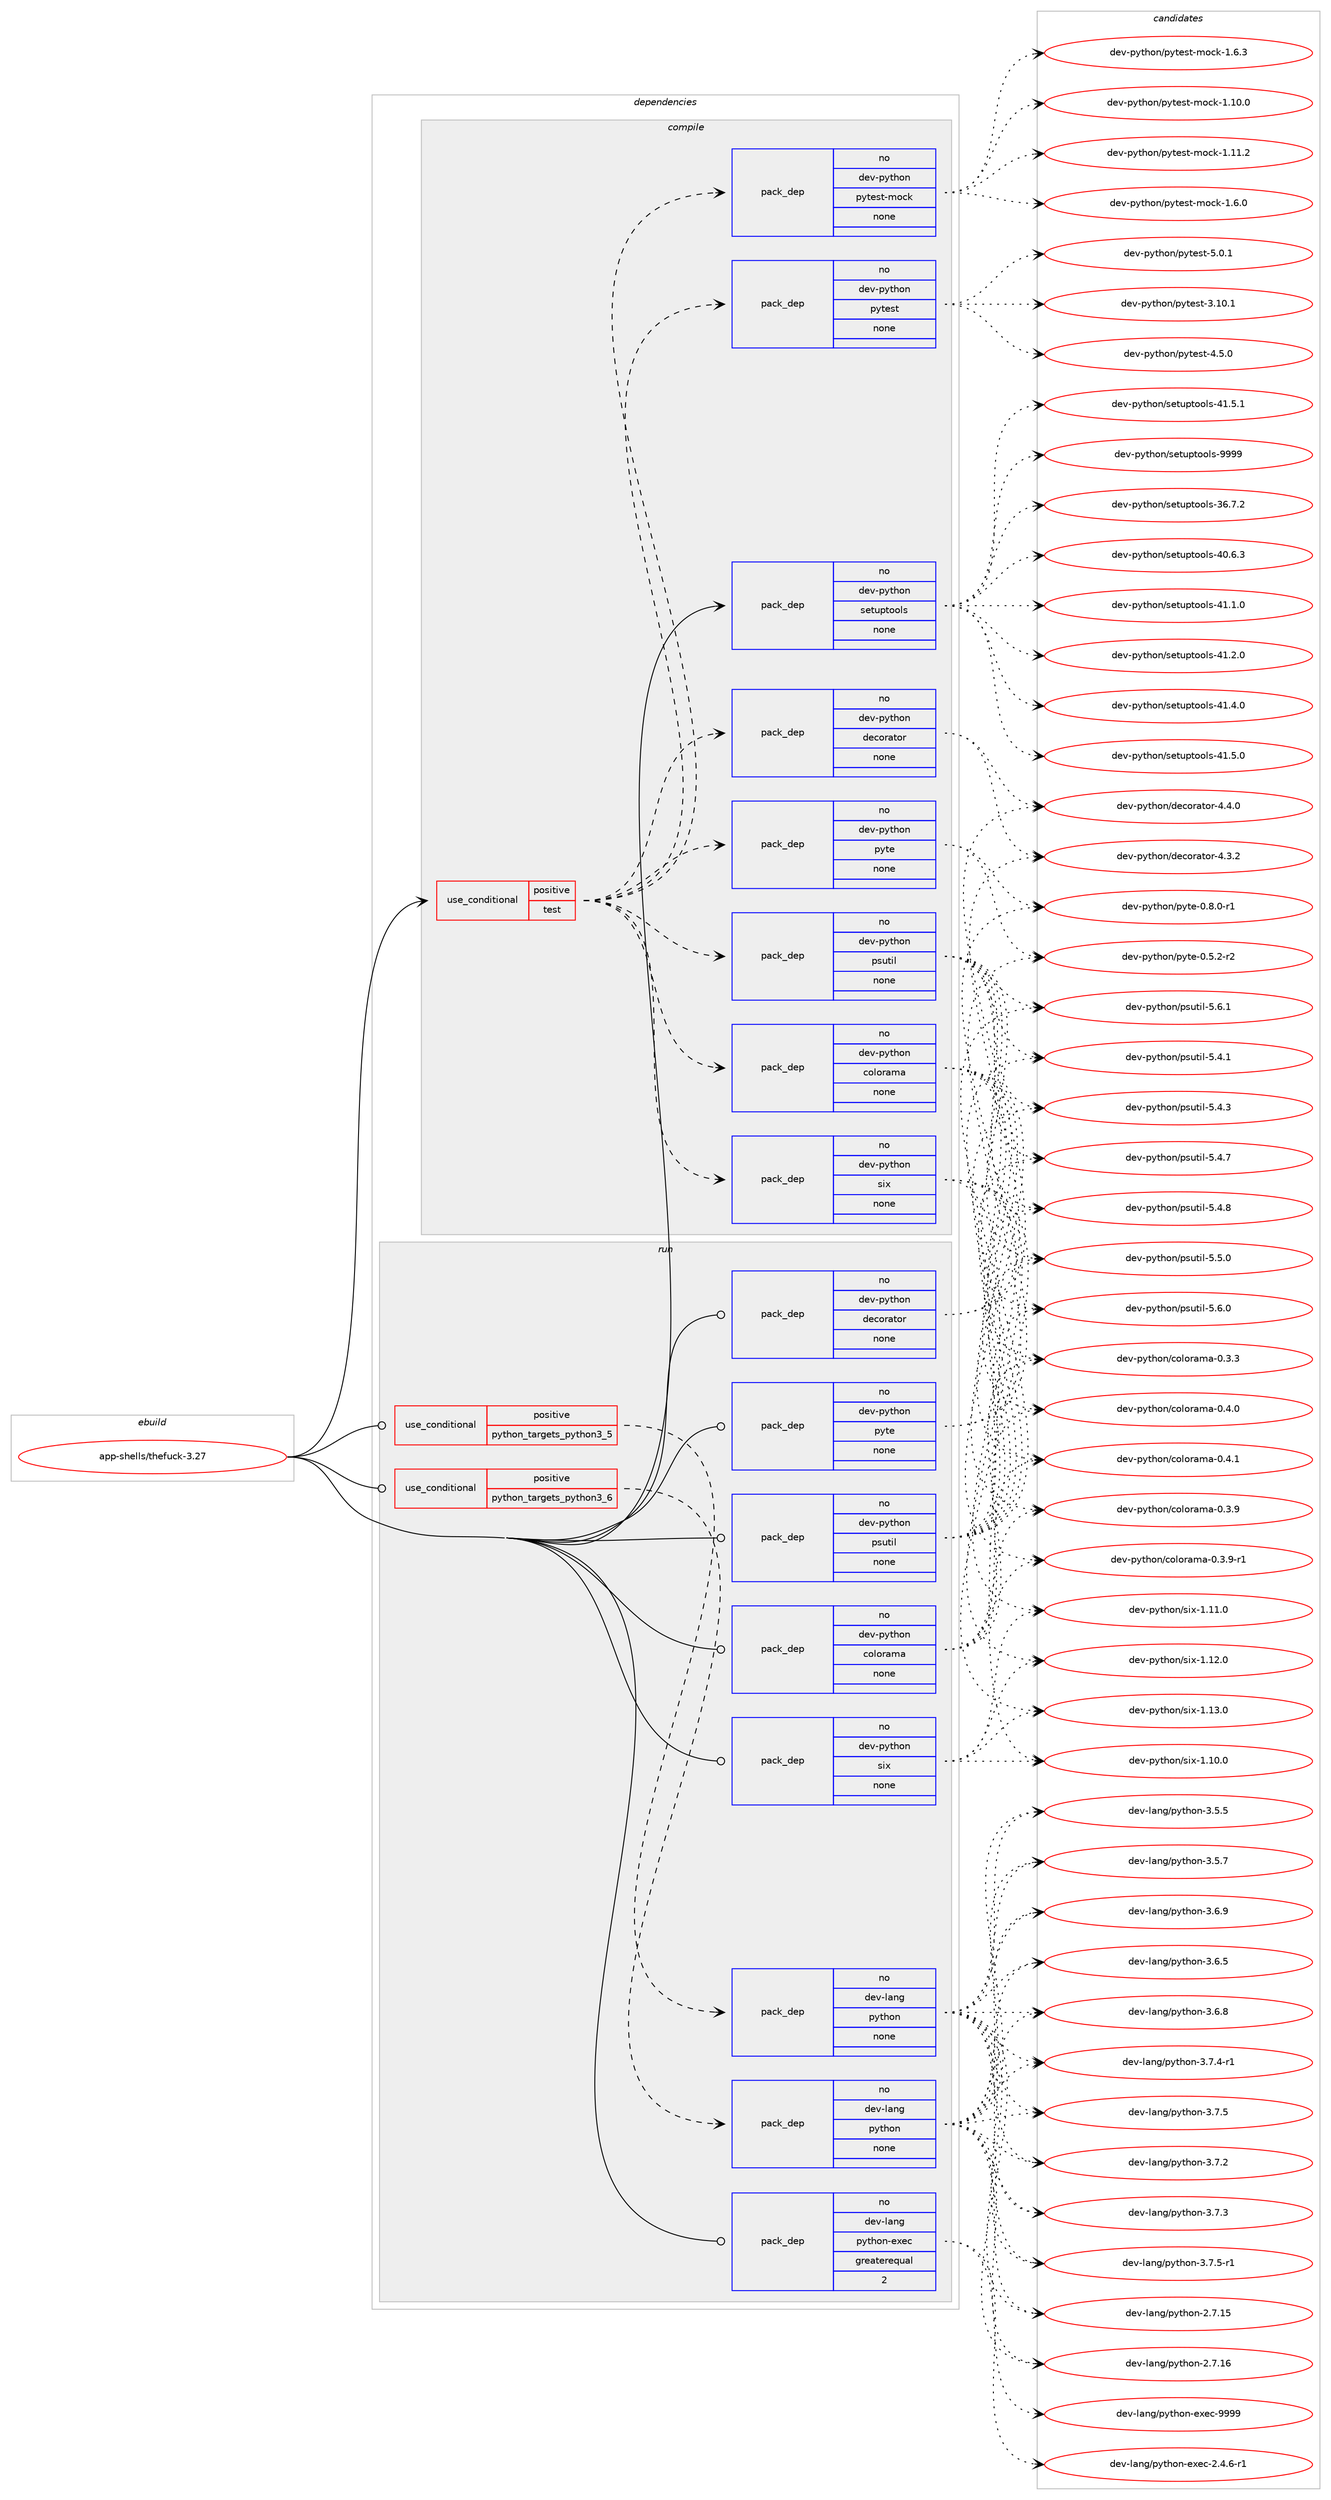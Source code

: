 digraph prolog {

# *************
# Graph options
# *************

newrank=true;
concentrate=true;
compound=true;
graph [rankdir=LR,fontname=Helvetica,fontsize=10,ranksep=1.5];#, ranksep=2.5, nodesep=0.2];
edge  [arrowhead=vee];
node  [fontname=Helvetica,fontsize=10];

# **********
# The ebuild
# **********

subgraph cluster_leftcol {
color=gray;
rank=same;
label=<<i>ebuild</i>>;
id [label="app-shells/thefuck-3.27", color=red, width=4, href="../app-shells/thefuck-3.27.svg"];
}

# ****************
# The dependencies
# ****************

subgraph cluster_midcol {
color=gray;
label=<<i>dependencies</i>>;
subgraph cluster_compile {
fillcolor="#eeeeee";
style=filled;
label=<<i>compile</i>>;
subgraph cond121109 {
dependency507271 [label=<<TABLE BORDER="0" CELLBORDER="1" CELLSPACING="0" CELLPADDING="4"><TR><TD ROWSPAN="3" CELLPADDING="10">use_conditional</TD></TR><TR><TD>positive</TD></TR><TR><TD>test</TD></TR></TABLE>>, shape=none, color=red];
subgraph pack376993 {
dependency507272 [label=<<TABLE BORDER="0" CELLBORDER="1" CELLSPACING="0" CELLPADDING="4" WIDTH="220"><TR><TD ROWSPAN="6" CELLPADDING="30">pack_dep</TD></TR><TR><TD WIDTH="110">no</TD></TR><TR><TD>dev-python</TD></TR><TR><TD>psutil</TD></TR><TR><TD>none</TD></TR><TR><TD></TD></TR></TABLE>>, shape=none, color=blue];
}
dependency507271:e -> dependency507272:w [weight=20,style="dashed",arrowhead="vee"];
subgraph pack376994 {
dependency507273 [label=<<TABLE BORDER="0" CELLBORDER="1" CELLSPACING="0" CELLPADDING="4" WIDTH="220"><TR><TD ROWSPAN="6" CELLPADDING="30">pack_dep</TD></TR><TR><TD WIDTH="110">no</TD></TR><TR><TD>dev-python</TD></TR><TR><TD>six</TD></TR><TR><TD>none</TD></TR><TR><TD></TD></TR></TABLE>>, shape=none, color=blue];
}
dependency507271:e -> dependency507273:w [weight=20,style="dashed",arrowhead="vee"];
subgraph pack376995 {
dependency507274 [label=<<TABLE BORDER="0" CELLBORDER="1" CELLSPACING="0" CELLPADDING="4" WIDTH="220"><TR><TD ROWSPAN="6" CELLPADDING="30">pack_dep</TD></TR><TR><TD WIDTH="110">no</TD></TR><TR><TD>dev-python</TD></TR><TR><TD>decorator</TD></TR><TR><TD>none</TD></TR><TR><TD></TD></TR></TABLE>>, shape=none, color=blue];
}
dependency507271:e -> dependency507274:w [weight=20,style="dashed",arrowhead="vee"];
subgraph pack376996 {
dependency507275 [label=<<TABLE BORDER="0" CELLBORDER="1" CELLSPACING="0" CELLPADDING="4" WIDTH="220"><TR><TD ROWSPAN="6" CELLPADDING="30">pack_dep</TD></TR><TR><TD WIDTH="110">no</TD></TR><TR><TD>dev-python</TD></TR><TR><TD>colorama</TD></TR><TR><TD>none</TD></TR><TR><TD></TD></TR></TABLE>>, shape=none, color=blue];
}
dependency507271:e -> dependency507275:w [weight=20,style="dashed",arrowhead="vee"];
subgraph pack376997 {
dependency507276 [label=<<TABLE BORDER="0" CELLBORDER="1" CELLSPACING="0" CELLPADDING="4" WIDTH="220"><TR><TD ROWSPAN="6" CELLPADDING="30">pack_dep</TD></TR><TR><TD WIDTH="110">no</TD></TR><TR><TD>dev-python</TD></TR><TR><TD>pyte</TD></TR><TR><TD>none</TD></TR><TR><TD></TD></TR></TABLE>>, shape=none, color=blue];
}
dependency507271:e -> dependency507276:w [weight=20,style="dashed",arrowhead="vee"];
subgraph pack376998 {
dependency507277 [label=<<TABLE BORDER="0" CELLBORDER="1" CELLSPACING="0" CELLPADDING="4" WIDTH="220"><TR><TD ROWSPAN="6" CELLPADDING="30">pack_dep</TD></TR><TR><TD WIDTH="110">no</TD></TR><TR><TD>dev-python</TD></TR><TR><TD>pytest</TD></TR><TR><TD>none</TD></TR><TR><TD></TD></TR></TABLE>>, shape=none, color=blue];
}
dependency507271:e -> dependency507277:w [weight=20,style="dashed",arrowhead="vee"];
subgraph pack376999 {
dependency507278 [label=<<TABLE BORDER="0" CELLBORDER="1" CELLSPACING="0" CELLPADDING="4" WIDTH="220"><TR><TD ROWSPAN="6" CELLPADDING="30">pack_dep</TD></TR><TR><TD WIDTH="110">no</TD></TR><TR><TD>dev-python</TD></TR><TR><TD>pytest-mock</TD></TR><TR><TD>none</TD></TR><TR><TD></TD></TR></TABLE>>, shape=none, color=blue];
}
dependency507271:e -> dependency507278:w [weight=20,style="dashed",arrowhead="vee"];
}
id:e -> dependency507271:w [weight=20,style="solid",arrowhead="vee"];
subgraph pack377000 {
dependency507279 [label=<<TABLE BORDER="0" CELLBORDER="1" CELLSPACING="0" CELLPADDING="4" WIDTH="220"><TR><TD ROWSPAN="6" CELLPADDING="30">pack_dep</TD></TR><TR><TD WIDTH="110">no</TD></TR><TR><TD>dev-python</TD></TR><TR><TD>setuptools</TD></TR><TR><TD>none</TD></TR><TR><TD></TD></TR></TABLE>>, shape=none, color=blue];
}
id:e -> dependency507279:w [weight=20,style="solid",arrowhead="vee"];
}
subgraph cluster_compileandrun {
fillcolor="#eeeeee";
style=filled;
label=<<i>compile and run</i>>;
}
subgraph cluster_run {
fillcolor="#eeeeee";
style=filled;
label=<<i>run</i>>;
subgraph cond121110 {
dependency507280 [label=<<TABLE BORDER="0" CELLBORDER="1" CELLSPACING="0" CELLPADDING="4"><TR><TD ROWSPAN="3" CELLPADDING="10">use_conditional</TD></TR><TR><TD>positive</TD></TR><TR><TD>python_targets_python3_5</TD></TR></TABLE>>, shape=none, color=red];
subgraph pack377001 {
dependency507281 [label=<<TABLE BORDER="0" CELLBORDER="1" CELLSPACING="0" CELLPADDING="4" WIDTH="220"><TR><TD ROWSPAN="6" CELLPADDING="30">pack_dep</TD></TR><TR><TD WIDTH="110">no</TD></TR><TR><TD>dev-lang</TD></TR><TR><TD>python</TD></TR><TR><TD>none</TD></TR><TR><TD></TD></TR></TABLE>>, shape=none, color=blue];
}
dependency507280:e -> dependency507281:w [weight=20,style="dashed",arrowhead="vee"];
}
id:e -> dependency507280:w [weight=20,style="solid",arrowhead="odot"];
subgraph cond121111 {
dependency507282 [label=<<TABLE BORDER="0" CELLBORDER="1" CELLSPACING="0" CELLPADDING="4"><TR><TD ROWSPAN="3" CELLPADDING="10">use_conditional</TD></TR><TR><TD>positive</TD></TR><TR><TD>python_targets_python3_6</TD></TR></TABLE>>, shape=none, color=red];
subgraph pack377002 {
dependency507283 [label=<<TABLE BORDER="0" CELLBORDER="1" CELLSPACING="0" CELLPADDING="4" WIDTH="220"><TR><TD ROWSPAN="6" CELLPADDING="30">pack_dep</TD></TR><TR><TD WIDTH="110">no</TD></TR><TR><TD>dev-lang</TD></TR><TR><TD>python</TD></TR><TR><TD>none</TD></TR><TR><TD></TD></TR></TABLE>>, shape=none, color=blue];
}
dependency507282:e -> dependency507283:w [weight=20,style="dashed",arrowhead="vee"];
}
id:e -> dependency507282:w [weight=20,style="solid",arrowhead="odot"];
subgraph pack377003 {
dependency507284 [label=<<TABLE BORDER="0" CELLBORDER="1" CELLSPACING="0" CELLPADDING="4" WIDTH="220"><TR><TD ROWSPAN="6" CELLPADDING="30">pack_dep</TD></TR><TR><TD WIDTH="110">no</TD></TR><TR><TD>dev-lang</TD></TR><TR><TD>python-exec</TD></TR><TR><TD>greaterequal</TD></TR><TR><TD>2</TD></TR></TABLE>>, shape=none, color=blue];
}
id:e -> dependency507284:w [weight=20,style="solid",arrowhead="odot"];
subgraph pack377004 {
dependency507285 [label=<<TABLE BORDER="0" CELLBORDER="1" CELLSPACING="0" CELLPADDING="4" WIDTH="220"><TR><TD ROWSPAN="6" CELLPADDING="30">pack_dep</TD></TR><TR><TD WIDTH="110">no</TD></TR><TR><TD>dev-python</TD></TR><TR><TD>colorama</TD></TR><TR><TD>none</TD></TR><TR><TD></TD></TR></TABLE>>, shape=none, color=blue];
}
id:e -> dependency507285:w [weight=20,style="solid",arrowhead="odot"];
subgraph pack377005 {
dependency507286 [label=<<TABLE BORDER="0" CELLBORDER="1" CELLSPACING="0" CELLPADDING="4" WIDTH="220"><TR><TD ROWSPAN="6" CELLPADDING="30">pack_dep</TD></TR><TR><TD WIDTH="110">no</TD></TR><TR><TD>dev-python</TD></TR><TR><TD>decorator</TD></TR><TR><TD>none</TD></TR><TR><TD></TD></TR></TABLE>>, shape=none, color=blue];
}
id:e -> dependency507286:w [weight=20,style="solid",arrowhead="odot"];
subgraph pack377006 {
dependency507287 [label=<<TABLE BORDER="0" CELLBORDER="1" CELLSPACING="0" CELLPADDING="4" WIDTH="220"><TR><TD ROWSPAN="6" CELLPADDING="30">pack_dep</TD></TR><TR><TD WIDTH="110">no</TD></TR><TR><TD>dev-python</TD></TR><TR><TD>psutil</TD></TR><TR><TD>none</TD></TR><TR><TD></TD></TR></TABLE>>, shape=none, color=blue];
}
id:e -> dependency507287:w [weight=20,style="solid",arrowhead="odot"];
subgraph pack377007 {
dependency507288 [label=<<TABLE BORDER="0" CELLBORDER="1" CELLSPACING="0" CELLPADDING="4" WIDTH="220"><TR><TD ROWSPAN="6" CELLPADDING="30">pack_dep</TD></TR><TR><TD WIDTH="110">no</TD></TR><TR><TD>dev-python</TD></TR><TR><TD>pyte</TD></TR><TR><TD>none</TD></TR><TR><TD></TD></TR></TABLE>>, shape=none, color=blue];
}
id:e -> dependency507288:w [weight=20,style="solid",arrowhead="odot"];
subgraph pack377008 {
dependency507289 [label=<<TABLE BORDER="0" CELLBORDER="1" CELLSPACING="0" CELLPADDING="4" WIDTH="220"><TR><TD ROWSPAN="6" CELLPADDING="30">pack_dep</TD></TR><TR><TD WIDTH="110">no</TD></TR><TR><TD>dev-python</TD></TR><TR><TD>six</TD></TR><TR><TD>none</TD></TR><TR><TD></TD></TR></TABLE>>, shape=none, color=blue];
}
id:e -> dependency507289:w [weight=20,style="solid",arrowhead="odot"];
}
}

# **************
# The candidates
# **************

subgraph cluster_choices {
rank=same;
color=gray;
label=<<i>candidates</i>>;

subgraph choice376993 {
color=black;
nodesep=1;
choice1001011184511212111610411111047112115117116105108455346524649 [label="dev-python/psutil-5.4.1", color=red, width=4,href="../dev-python/psutil-5.4.1.svg"];
choice1001011184511212111610411111047112115117116105108455346524651 [label="dev-python/psutil-5.4.3", color=red, width=4,href="../dev-python/psutil-5.4.3.svg"];
choice1001011184511212111610411111047112115117116105108455346524655 [label="dev-python/psutil-5.4.7", color=red, width=4,href="../dev-python/psutil-5.4.7.svg"];
choice1001011184511212111610411111047112115117116105108455346524656 [label="dev-python/psutil-5.4.8", color=red, width=4,href="../dev-python/psutil-5.4.8.svg"];
choice1001011184511212111610411111047112115117116105108455346534648 [label="dev-python/psutil-5.5.0", color=red, width=4,href="../dev-python/psutil-5.5.0.svg"];
choice1001011184511212111610411111047112115117116105108455346544648 [label="dev-python/psutil-5.6.0", color=red, width=4,href="../dev-python/psutil-5.6.0.svg"];
choice1001011184511212111610411111047112115117116105108455346544649 [label="dev-python/psutil-5.6.1", color=red, width=4,href="../dev-python/psutil-5.6.1.svg"];
dependency507272:e -> choice1001011184511212111610411111047112115117116105108455346524649:w [style=dotted,weight="100"];
dependency507272:e -> choice1001011184511212111610411111047112115117116105108455346524651:w [style=dotted,weight="100"];
dependency507272:e -> choice1001011184511212111610411111047112115117116105108455346524655:w [style=dotted,weight="100"];
dependency507272:e -> choice1001011184511212111610411111047112115117116105108455346524656:w [style=dotted,weight="100"];
dependency507272:e -> choice1001011184511212111610411111047112115117116105108455346534648:w [style=dotted,weight="100"];
dependency507272:e -> choice1001011184511212111610411111047112115117116105108455346544648:w [style=dotted,weight="100"];
dependency507272:e -> choice1001011184511212111610411111047112115117116105108455346544649:w [style=dotted,weight="100"];
}
subgraph choice376994 {
color=black;
nodesep=1;
choice100101118451121211161041111104711510512045494649484648 [label="dev-python/six-1.10.0", color=red, width=4,href="../dev-python/six-1.10.0.svg"];
choice100101118451121211161041111104711510512045494649494648 [label="dev-python/six-1.11.0", color=red, width=4,href="../dev-python/six-1.11.0.svg"];
choice100101118451121211161041111104711510512045494649504648 [label="dev-python/six-1.12.0", color=red, width=4,href="../dev-python/six-1.12.0.svg"];
choice100101118451121211161041111104711510512045494649514648 [label="dev-python/six-1.13.0", color=red, width=4,href="../dev-python/six-1.13.0.svg"];
dependency507273:e -> choice100101118451121211161041111104711510512045494649484648:w [style=dotted,weight="100"];
dependency507273:e -> choice100101118451121211161041111104711510512045494649494648:w [style=dotted,weight="100"];
dependency507273:e -> choice100101118451121211161041111104711510512045494649504648:w [style=dotted,weight="100"];
dependency507273:e -> choice100101118451121211161041111104711510512045494649514648:w [style=dotted,weight="100"];
}
subgraph choice376995 {
color=black;
nodesep=1;
choice10010111845112121116104111110471001019911111497116111114455246514650 [label="dev-python/decorator-4.3.2", color=red, width=4,href="../dev-python/decorator-4.3.2.svg"];
choice10010111845112121116104111110471001019911111497116111114455246524648 [label="dev-python/decorator-4.4.0", color=red, width=4,href="../dev-python/decorator-4.4.0.svg"];
dependency507274:e -> choice10010111845112121116104111110471001019911111497116111114455246514650:w [style=dotted,weight="100"];
dependency507274:e -> choice10010111845112121116104111110471001019911111497116111114455246524648:w [style=dotted,weight="100"];
}
subgraph choice376996 {
color=black;
nodesep=1;
choice1001011184511212111610411111047991111081111149710997454846514651 [label="dev-python/colorama-0.3.3", color=red, width=4,href="../dev-python/colorama-0.3.3.svg"];
choice1001011184511212111610411111047991111081111149710997454846514657 [label="dev-python/colorama-0.3.9", color=red, width=4,href="../dev-python/colorama-0.3.9.svg"];
choice10010111845112121116104111110479911110811111497109974548465146574511449 [label="dev-python/colorama-0.3.9-r1", color=red, width=4,href="../dev-python/colorama-0.3.9-r1.svg"];
choice1001011184511212111610411111047991111081111149710997454846524648 [label="dev-python/colorama-0.4.0", color=red, width=4,href="../dev-python/colorama-0.4.0.svg"];
choice1001011184511212111610411111047991111081111149710997454846524649 [label="dev-python/colorama-0.4.1", color=red, width=4,href="../dev-python/colorama-0.4.1.svg"];
dependency507275:e -> choice1001011184511212111610411111047991111081111149710997454846514651:w [style=dotted,weight="100"];
dependency507275:e -> choice1001011184511212111610411111047991111081111149710997454846514657:w [style=dotted,weight="100"];
dependency507275:e -> choice10010111845112121116104111110479911110811111497109974548465146574511449:w [style=dotted,weight="100"];
dependency507275:e -> choice1001011184511212111610411111047991111081111149710997454846524648:w [style=dotted,weight="100"];
dependency507275:e -> choice1001011184511212111610411111047991111081111149710997454846524649:w [style=dotted,weight="100"];
}
subgraph choice376997 {
color=black;
nodesep=1;
choice10010111845112121116104111110471121211161014548465346504511450 [label="dev-python/pyte-0.5.2-r2", color=red, width=4,href="../dev-python/pyte-0.5.2-r2.svg"];
choice10010111845112121116104111110471121211161014548465646484511449 [label="dev-python/pyte-0.8.0-r1", color=red, width=4,href="../dev-python/pyte-0.8.0-r1.svg"];
dependency507276:e -> choice10010111845112121116104111110471121211161014548465346504511450:w [style=dotted,weight="100"];
dependency507276:e -> choice10010111845112121116104111110471121211161014548465646484511449:w [style=dotted,weight="100"];
}
subgraph choice376998 {
color=black;
nodesep=1;
choice100101118451121211161041111104711212111610111511645514649484649 [label="dev-python/pytest-3.10.1", color=red, width=4,href="../dev-python/pytest-3.10.1.svg"];
choice1001011184511212111610411111047112121116101115116455246534648 [label="dev-python/pytest-4.5.0", color=red, width=4,href="../dev-python/pytest-4.5.0.svg"];
choice1001011184511212111610411111047112121116101115116455346484649 [label="dev-python/pytest-5.0.1", color=red, width=4,href="../dev-python/pytest-5.0.1.svg"];
dependency507277:e -> choice100101118451121211161041111104711212111610111511645514649484649:w [style=dotted,weight="100"];
dependency507277:e -> choice1001011184511212111610411111047112121116101115116455246534648:w [style=dotted,weight="100"];
dependency507277:e -> choice1001011184511212111610411111047112121116101115116455346484649:w [style=dotted,weight="100"];
}
subgraph choice376999 {
color=black;
nodesep=1;
choice1001011184511212111610411111047112121116101115116451091119910745494649484648 [label="dev-python/pytest-mock-1.10.0", color=red, width=4,href="../dev-python/pytest-mock-1.10.0.svg"];
choice1001011184511212111610411111047112121116101115116451091119910745494649494650 [label="dev-python/pytest-mock-1.11.2", color=red, width=4,href="../dev-python/pytest-mock-1.11.2.svg"];
choice10010111845112121116104111110471121211161011151164510911199107454946544648 [label="dev-python/pytest-mock-1.6.0", color=red, width=4,href="../dev-python/pytest-mock-1.6.0.svg"];
choice10010111845112121116104111110471121211161011151164510911199107454946544651 [label="dev-python/pytest-mock-1.6.3", color=red, width=4,href="../dev-python/pytest-mock-1.6.3.svg"];
dependency507278:e -> choice1001011184511212111610411111047112121116101115116451091119910745494649484648:w [style=dotted,weight="100"];
dependency507278:e -> choice1001011184511212111610411111047112121116101115116451091119910745494649494650:w [style=dotted,weight="100"];
dependency507278:e -> choice10010111845112121116104111110471121211161011151164510911199107454946544648:w [style=dotted,weight="100"];
dependency507278:e -> choice10010111845112121116104111110471121211161011151164510911199107454946544651:w [style=dotted,weight="100"];
}
subgraph choice377000 {
color=black;
nodesep=1;
choice100101118451121211161041111104711510111611711211611111110811545515446554650 [label="dev-python/setuptools-36.7.2", color=red, width=4,href="../dev-python/setuptools-36.7.2.svg"];
choice100101118451121211161041111104711510111611711211611111110811545524846544651 [label="dev-python/setuptools-40.6.3", color=red, width=4,href="../dev-python/setuptools-40.6.3.svg"];
choice100101118451121211161041111104711510111611711211611111110811545524946494648 [label="dev-python/setuptools-41.1.0", color=red, width=4,href="../dev-python/setuptools-41.1.0.svg"];
choice100101118451121211161041111104711510111611711211611111110811545524946504648 [label="dev-python/setuptools-41.2.0", color=red, width=4,href="../dev-python/setuptools-41.2.0.svg"];
choice100101118451121211161041111104711510111611711211611111110811545524946524648 [label="dev-python/setuptools-41.4.0", color=red, width=4,href="../dev-python/setuptools-41.4.0.svg"];
choice100101118451121211161041111104711510111611711211611111110811545524946534648 [label="dev-python/setuptools-41.5.0", color=red, width=4,href="../dev-python/setuptools-41.5.0.svg"];
choice100101118451121211161041111104711510111611711211611111110811545524946534649 [label="dev-python/setuptools-41.5.1", color=red, width=4,href="../dev-python/setuptools-41.5.1.svg"];
choice10010111845112121116104111110471151011161171121161111111081154557575757 [label="dev-python/setuptools-9999", color=red, width=4,href="../dev-python/setuptools-9999.svg"];
dependency507279:e -> choice100101118451121211161041111104711510111611711211611111110811545515446554650:w [style=dotted,weight="100"];
dependency507279:e -> choice100101118451121211161041111104711510111611711211611111110811545524846544651:w [style=dotted,weight="100"];
dependency507279:e -> choice100101118451121211161041111104711510111611711211611111110811545524946494648:w [style=dotted,weight="100"];
dependency507279:e -> choice100101118451121211161041111104711510111611711211611111110811545524946504648:w [style=dotted,weight="100"];
dependency507279:e -> choice100101118451121211161041111104711510111611711211611111110811545524946524648:w [style=dotted,weight="100"];
dependency507279:e -> choice100101118451121211161041111104711510111611711211611111110811545524946534648:w [style=dotted,weight="100"];
dependency507279:e -> choice100101118451121211161041111104711510111611711211611111110811545524946534649:w [style=dotted,weight="100"];
dependency507279:e -> choice10010111845112121116104111110471151011161171121161111111081154557575757:w [style=dotted,weight="100"];
}
subgraph choice377001 {
color=black;
nodesep=1;
choice10010111845108971101034711212111610411111045504655464953 [label="dev-lang/python-2.7.15", color=red, width=4,href="../dev-lang/python-2.7.15.svg"];
choice10010111845108971101034711212111610411111045504655464954 [label="dev-lang/python-2.7.16", color=red, width=4,href="../dev-lang/python-2.7.16.svg"];
choice100101118451089711010347112121116104111110455146534653 [label="dev-lang/python-3.5.5", color=red, width=4,href="../dev-lang/python-3.5.5.svg"];
choice100101118451089711010347112121116104111110455146534655 [label="dev-lang/python-3.5.7", color=red, width=4,href="../dev-lang/python-3.5.7.svg"];
choice100101118451089711010347112121116104111110455146544653 [label="dev-lang/python-3.6.5", color=red, width=4,href="../dev-lang/python-3.6.5.svg"];
choice100101118451089711010347112121116104111110455146544656 [label="dev-lang/python-3.6.8", color=red, width=4,href="../dev-lang/python-3.6.8.svg"];
choice100101118451089711010347112121116104111110455146544657 [label="dev-lang/python-3.6.9", color=red, width=4,href="../dev-lang/python-3.6.9.svg"];
choice100101118451089711010347112121116104111110455146554650 [label="dev-lang/python-3.7.2", color=red, width=4,href="../dev-lang/python-3.7.2.svg"];
choice100101118451089711010347112121116104111110455146554651 [label="dev-lang/python-3.7.3", color=red, width=4,href="../dev-lang/python-3.7.3.svg"];
choice1001011184510897110103471121211161041111104551465546524511449 [label="dev-lang/python-3.7.4-r1", color=red, width=4,href="../dev-lang/python-3.7.4-r1.svg"];
choice100101118451089711010347112121116104111110455146554653 [label="dev-lang/python-3.7.5", color=red, width=4,href="../dev-lang/python-3.7.5.svg"];
choice1001011184510897110103471121211161041111104551465546534511449 [label="dev-lang/python-3.7.5-r1", color=red, width=4,href="../dev-lang/python-3.7.5-r1.svg"];
dependency507281:e -> choice10010111845108971101034711212111610411111045504655464953:w [style=dotted,weight="100"];
dependency507281:e -> choice10010111845108971101034711212111610411111045504655464954:w [style=dotted,weight="100"];
dependency507281:e -> choice100101118451089711010347112121116104111110455146534653:w [style=dotted,weight="100"];
dependency507281:e -> choice100101118451089711010347112121116104111110455146534655:w [style=dotted,weight="100"];
dependency507281:e -> choice100101118451089711010347112121116104111110455146544653:w [style=dotted,weight="100"];
dependency507281:e -> choice100101118451089711010347112121116104111110455146544656:w [style=dotted,weight="100"];
dependency507281:e -> choice100101118451089711010347112121116104111110455146544657:w [style=dotted,weight="100"];
dependency507281:e -> choice100101118451089711010347112121116104111110455146554650:w [style=dotted,weight="100"];
dependency507281:e -> choice100101118451089711010347112121116104111110455146554651:w [style=dotted,weight="100"];
dependency507281:e -> choice1001011184510897110103471121211161041111104551465546524511449:w [style=dotted,weight="100"];
dependency507281:e -> choice100101118451089711010347112121116104111110455146554653:w [style=dotted,weight="100"];
dependency507281:e -> choice1001011184510897110103471121211161041111104551465546534511449:w [style=dotted,weight="100"];
}
subgraph choice377002 {
color=black;
nodesep=1;
choice10010111845108971101034711212111610411111045504655464953 [label="dev-lang/python-2.7.15", color=red, width=4,href="../dev-lang/python-2.7.15.svg"];
choice10010111845108971101034711212111610411111045504655464954 [label="dev-lang/python-2.7.16", color=red, width=4,href="../dev-lang/python-2.7.16.svg"];
choice100101118451089711010347112121116104111110455146534653 [label="dev-lang/python-3.5.5", color=red, width=4,href="../dev-lang/python-3.5.5.svg"];
choice100101118451089711010347112121116104111110455146534655 [label="dev-lang/python-3.5.7", color=red, width=4,href="../dev-lang/python-3.5.7.svg"];
choice100101118451089711010347112121116104111110455146544653 [label="dev-lang/python-3.6.5", color=red, width=4,href="../dev-lang/python-3.6.5.svg"];
choice100101118451089711010347112121116104111110455146544656 [label="dev-lang/python-3.6.8", color=red, width=4,href="../dev-lang/python-3.6.8.svg"];
choice100101118451089711010347112121116104111110455146544657 [label="dev-lang/python-3.6.9", color=red, width=4,href="../dev-lang/python-3.6.9.svg"];
choice100101118451089711010347112121116104111110455146554650 [label="dev-lang/python-3.7.2", color=red, width=4,href="../dev-lang/python-3.7.2.svg"];
choice100101118451089711010347112121116104111110455146554651 [label="dev-lang/python-3.7.3", color=red, width=4,href="../dev-lang/python-3.7.3.svg"];
choice1001011184510897110103471121211161041111104551465546524511449 [label="dev-lang/python-3.7.4-r1", color=red, width=4,href="../dev-lang/python-3.7.4-r1.svg"];
choice100101118451089711010347112121116104111110455146554653 [label="dev-lang/python-3.7.5", color=red, width=4,href="../dev-lang/python-3.7.5.svg"];
choice1001011184510897110103471121211161041111104551465546534511449 [label="dev-lang/python-3.7.5-r1", color=red, width=4,href="../dev-lang/python-3.7.5-r1.svg"];
dependency507283:e -> choice10010111845108971101034711212111610411111045504655464953:w [style=dotted,weight="100"];
dependency507283:e -> choice10010111845108971101034711212111610411111045504655464954:w [style=dotted,weight="100"];
dependency507283:e -> choice100101118451089711010347112121116104111110455146534653:w [style=dotted,weight="100"];
dependency507283:e -> choice100101118451089711010347112121116104111110455146534655:w [style=dotted,weight="100"];
dependency507283:e -> choice100101118451089711010347112121116104111110455146544653:w [style=dotted,weight="100"];
dependency507283:e -> choice100101118451089711010347112121116104111110455146544656:w [style=dotted,weight="100"];
dependency507283:e -> choice100101118451089711010347112121116104111110455146544657:w [style=dotted,weight="100"];
dependency507283:e -> choice100101118451089711010347112121116104111110455146554650:w [style=dotted,weight="100"];
dependency507283:e -> choice100101118451089711010347112121116104111110455146554651:w [style=dotted,weight="100"];
dependency507283:e -> choice1001011184510897110103471121211161041111104551465546524511449:w [style=dotted,weight="100"];
dependency507283:e -> choice100101118451089711010347112121116104111110455146554653:w [style=dotted,weight="100"];
dependency507283:e -> choice1001011184510897110103471121211161041111104551465546534511449:w [style=dotted,weight="100"];
}
subgraph choice377003 {
color=black;
nodesep=1;
choice10010111845108971101034711212111610411111045101120101994550465246544511449 [label="dev-lang/python-exec-2.4.6-r1", color=red, width=4,href="../dev-lang/python-exec-2.4.6-r1.svg"];
choice10010111845108971101034711212111610411111045101120101994557575757 [label="dev-lang/python-exec-9999", color=red, width=4,href="../dev-lang/python-exec-9999.svg"];
dependency507284:e -> choice10010111845108971101034711212111610411111045101120101994550465246544511449:w [style=dotted,weight="100"];
dependency507284:e -> choice10010111845108971101034711212111610411111045101120101994557575757:w [style=dotted,weight="100"];
}
subgraph choice377004 {
color=black;
nodesep=1;
choice1001011184511212111610411111047991111081111149710997454846514651 [label="dev-python/colorama-0.3.3", color=red, width=4,href="../dev-python/colorama-0.3.3.svg"];
choice1001011184511212111610411111047991111081111149710997454846514657 [label="dev-python/colorama-0.3.9", color=red, width=4,href="../dev-python/colorama-0.3.9.svg"];
choice10010111845112121116104111110479911110811111497109974548465146574511449 [label="dev-python/colorama-0.3.9-r1", color=red, width=4,href="../dev-python/colorama-0.3.9-r1.svg"];
choice1001011184511212111610411111047991111081111149710997454846524648 [label="dev-python/colorama-0.4.0", color=red, width=4,href="../dev-python/colorama-0.4.0.svg"];
choice1001011184511212111610411111047991111081111149710997454846524649 [label="dev-python/colorama-0.4.1", color=red, width=4,href="../dev-python/colorama-0.4.1.svg"];
dependency507285:e -> choice1001011184511212111610411111047991111081111149710997454846514651:w [style=dotted,weight="100"];
dependency507285:e -> choice1001011184511212111610411111047991111081111149710997454846514657:w [style=dotted,weight="100"];
dependency507285:e -> choice10010111845112121116104111110479911110811111497109974548465146574511449:w [style=dotted,weight="100"];
dependency507285:e -> choice1001011184511212111610411111047991111081111149710997454846524648:w [style=dotted,weight="100"];
dependency507285:e -> choice1001011184511212111610411111047991111081111149710997454846524649:w [style=dotted,weight="100"];
}
subgraph choice377005 {
color=black;
nodesep=1;
choice10010111845112121116104111110471001019911111497116111114455246514650 [label="dev-python/decorator-4.3.2", color=red, width=4,href="../dev-python/decorator-4.3.2.svg"];
choice10010111845112121116104111110471001019911111497116111114455246524648 [label="dev-python/decorator-4.4.0", color=red, width=4,href="../dev-python/decorator-4.4.0.svg"];
dependency507286:e -> choice10010111845112121116104111110471001019911111497116111114455246514650:w [style=dotted,weight="100"];
dependency507286:e -> choice10010111845112121116104111110471001019911111497116111114455246524648:w [style=dotted,weight="100"];
}
subgraph choice377006 {
color=black;
nodesep=1;
choice1001011184511212111610411111047112115117116105108455346524649 [label="dev-python/psutil-5.4.1", color=red, width=4,href="../dev-python/psutil-5.4.1.svg"];
choice1001011184511212111610411111047112115117116105108455346524651 [label="dev-python/psutil-5.4.3", color=red, width=4,href="../dev-python/psutil-5.4.3.svg"];
choice1001011184511212111610411111047112115117116105108455346524655 [label="dev-python/psutil-5.4.7", color=red, width=4,href="../dev-python/psutil-5.4.7.svg"];
choice1001011184511212111610411111047112115117116105108455346524656 [label="dev-python/psutil-5.4.8", color=red, width=4,href="../dev-python/psutil-5.4.8.svg"];
choice1001011184511212111610411111047112115117116105108455346534648 [label="dev-python/psutil-5.5.0", color=red, width=4,href="../dev-python/psutil-5.5.0.svg"];
choice1001011184511212111610411111047112115117116105108455346544648 [label="dev-python/psutil-5.6.0", color=red, width=4,href="../dev-python/psutil-5.6.0.svg"];
choice1001011184511212111610411111047112115117116105108455346544649 [label="dev-python/psutil-5.6.1", color=red, width=4,href="../dev-python/psutil-5.6.1.svg"];
dependency507287:e -> choice1001011184511212111610411111047112115117116105108455346524649:w [style=dotted,weight="100"];
dependency507287:e -> choice1001011184511212111610411111047112115117116105108455346524651:w [style=dotted,weight="100"];
dependency507287:e -> choice1001011184511212111610411111047112115117116105108455346524655:w [style=dotted,weight="100"];
dependency507287:e -> choice1001011184511212111610411111047112115117116105108455346524656:w [style=dotted,weight="100"];
dependency507287:e -> choice1001011184511212111610411111047112115117116105108455346534648:w [style=dotted,weight="100"];
dependency507287:e -> choice1001011184511212111610411111047112115117116105108455346544648:w [style=dotted,weight="100"];
dependency507287:e -> choice1001011184511212111610411111047112115117116105108455346544649:w [style=dotted,weight="100"];
}
subgraph choice377007 {
color=black;
nodesep=1;
choice10010111845112121116104111110471121211161014548465346504511450 [label="dev-python/pyte-0.5.2-r2", color=red, width=4,href="../dev-python/pyte-0.5.2-r2.svg"];
choice10010111845112121116104111110471121211161014548465646484511449 [label="dev-python/pyte-0.8.0-r1", color=red, width=4,href="../dev-python/pyte-0.8.0-r1.svg"];
dependency507288:e -> choice10010111845112121116104111110471121211161014548465346504511450:w [style=dotted,weight="100"];
dependency507288:e -> choice10010111845112121116104111110471121211161014548465646484511449:w [style=dotted,weight="100"];
}
subgraph choice377008 {
color=black;
nodesep=1;
choice100101118451121211161041111104711510512045494649484648 [label="dev-python/six-1.10.0", color=red, width=4,href="../dev-python/six-1.10.0.svg"];
choice100101118451121211161041111104711510512045494649494648 [label="dev-python/six-1.11.0", color=red, width=4,href="../dev-python/six-1.11.0.svg"];
choice100101118451121211161041111104711510512045494649504648 [label="dev-python/six-1.12.0", color=red, width=4,href="../dev-python/six-1.12.0.svg"];
choice100101118451121211161041111104711510512045494649514648 [label="dev-python/six-1.13.0", color=red, width=4,href="../dev-python/six-1.13.0.svg"];
dependency507289:e -> choice100101118451121211161041111104711510512045494649484648:w [style=dotted,weight="100"];
dependency507289:e -> choice100101118451121211161041111104711510512045494649494648:w [style=dotted,weight="100"];
dependency507289:e -> choice100101118451121211161041111104711510512045494649504648:w [style=dotted,weight="100"];
dependency507289:e -> choice100101118451121211161041111104711510512045494649514648:w [style=dotted,weight="100"];
}
}

}
